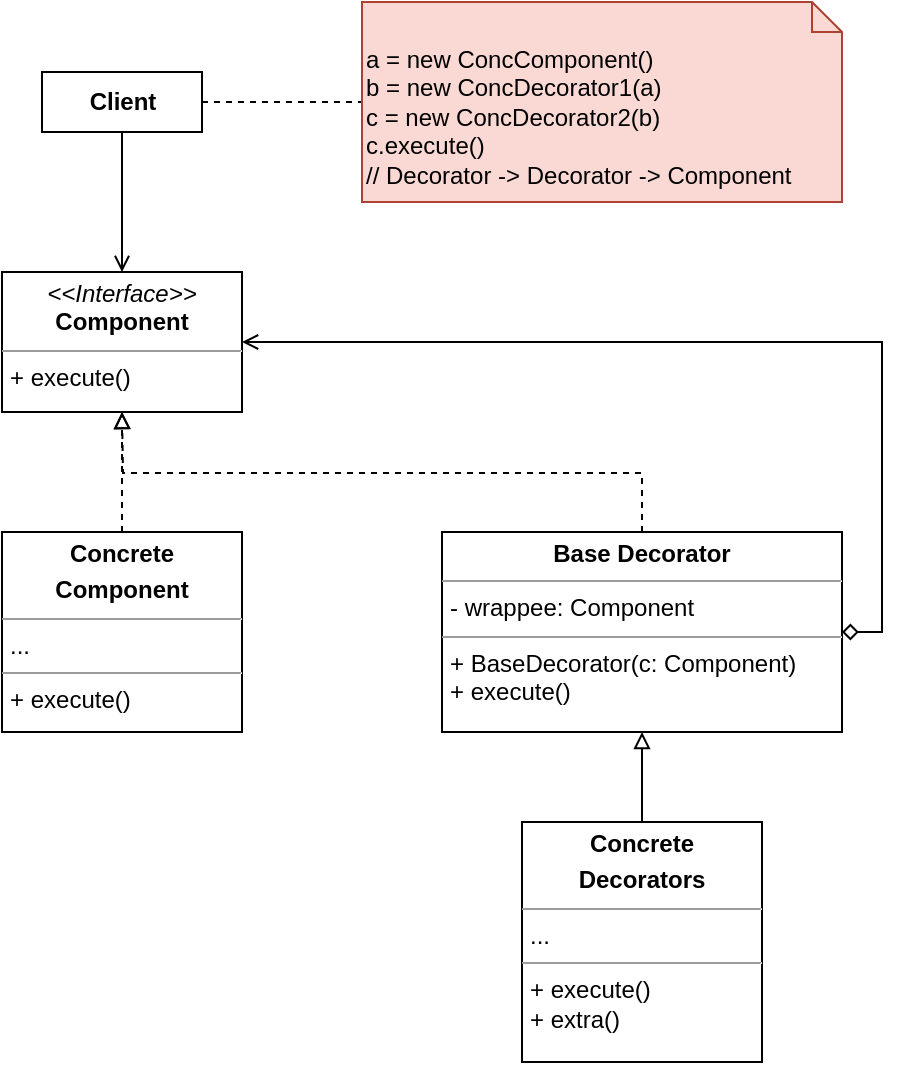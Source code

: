 <mxfile version="20.8.10" type="device"><diagram name="Page-1" id="Ei31pXGhS5t7rl3ycI4P"><mxGraphModel dx="714" dy="777" grid="1" gridSize="10" guides="1" tooltips="1" connect="1" arrows="1" fold="1" page="1" pageScale="1" pageWidth="827" pageHeight="1169" math="0" shadow="0"><root><mxCell id="0"/><mxCell id="1" parent="0"/><mxCell id="gWQhDXP6_PDE1mcAOCVo-1" value="&lt;p style=&quot;margin:0px;margin-top:4px;text-align:center;&quot;&gt;&lt;i&gt;&amp;lt;&amp;lt;Interface&amp;gt;&amp;gt;&lt;/i&gt;&lt;br&gt;&lt;b&gt;Component&lt;/b&gt;&lt;/p&gt;&lt;hr size=&quot;1&quot;&gt;&lt;p style=&quot;margin:0px;margin-left:4px;&quot;&gt;+ execute()&lt;/p&gt;" style="verticalAlign=top;align=left;overflow=fill;fontSize=12;fontFamily=Helvetica;html=1;" vertex="1" parent="1"><mxGeometry x="260" y="310" width="120" height="70" as="geometry"/></mxCell><mxCell id="gWQhDXP6_PDE1mcAOCVo-7" style="edgeStyle=orthogonalEdgeStyle;rounded=0;orthogonalLoop=1;jettySize=auto;html=1;exitX=0.5;exitY=0;exitDx=0;exitDy=0;entryX=0.5;entryY=1;entryDx=0;entryDy=0;endArrow=block;endFill=0;dashed=1;" edge="1" parent="1" source="gWQhDXP6_PDE1mcAOCVo-2" target="gWQhDXP6_PDE1mcAOCVo-1"><mxGeometry relative="1" as="geometry"/></mxCell><mxCell id="gWQhDXP6_PDE1mcAOCVo-2" value="&lt;p style=&quot;margin:0px;margin-top:4px;text-align:center;&quot;&gt;&lt;b&gt;Concrete&lt;/b&gt;&lt;/p&gt;&lt;p style=&quot;margin:0px;margin-top:4px;text-align:center;&quot;&gt;&lt;b&gt;Component&lt;/b&gt;&lt;/p&gt;&lt;hr size=&quot;1&quot;&gt;&lt;p style=&quot;margin:0px;margin-left:4px;&quot;&gt;...&lt;/p&gt;&lt;hr size=&quot;1&quot;&gt;&lt;p style=&quot;margin:0px;margin-left:4px;&quot;&gt;+ execute()&lt;/p&gt;" style="verticalAlign=top;align=left;overflow=fill;fontSize=12;fontFamily=Helvetica;html=1;" vertex="1" parent="1"><mxGeometry x="260" y="440" width="120" height="100" as="geometry"/></mxCell><mxCell id="gWQhDXP6_PDE1mcAOCVo-8" style="edgeStyle=orthogonalEdgeStyle;rounded=0;orthogonalLoop=1;jettySize=auto;html=1;exitX=0.5;exitY=0;exitDx=0;exitDy=0;dashed=1;endArrow=block;endFill=0;" edge="1" parent="1" source="gWQhDXP6_PDE1mcAOCVo-3"><mxGeometry relative="1" as="geometry"><mxPoint x="320" y="380" as="targetPoint"/></mxGeometry></mxCell><mxCell id="gWQhDXP6_PDE1mcAOCVo-10" style="edgeStyle=orthogonalEdgeStyle;rounded=0;orthogonalLoop=1;jettySize=auto;html=1;exitX=1;exitY=0.5;exitDx=0;exitDy=0;entryX=1;entryY=0.5;entryDx=0;entryDy=0;endArrow=open;endFill=0;startArrow=diamond;startFill=0;" edge="1" parent="1" source="gWQhDXP6_PDE1mcAOCVo-3" target="gWQhDXP6_PDE1mcAOCVo-1"><mxGeometry relative="1" as="geometry"/></mxCell><mxCell id="gWQhDXP6_PDE1mcAOCVo-3" value="&lt;p style=&quot;margin:0px;margin-top:4px;text-align:center;&quot;&gt;&lt;b&gt;Base Decorator&lt;/b&gt;&lt;/p&gt;&lt;hr size=&quot;1&quot;&gt;&lt;p style=&quot;margin:0px;margin-left:4px;&quot;&gt;- wrappee: Component&lt;/p&gt;&lt;hr size=&quot;1&quot;&gt;&lt;p style=&quot;margin:0px;margin-left:4px;&quot;&gt;+ BaseDecorator(c: Component)&lt;/p&gt;&lt;p style=&quot;margin:0px;margin-left:4px;&quot;&gt;+ execute()&lt;br&gt;&lt;/p&gt;" style="verticalAlign=top;align=left;overflow=fill;fontSize=12;fontFamily=Helvetica;html=1;" vertex="1" parent="1"><mxGeometry x="480" y="440" width="200" height="100" as="geometry"/></mxCell><mxCell id="gWQhDXP6_PDE1mcAOCVo-9" style="edgeStyle=orthogonalEdgeStyle;rounded=0;orthogonalLoop=1;jettySize=auto;html=1;exitX=0.5;exitY=0;exitDx=0;exitDy=0;entryX=0.5;entryY=1;entryDx=0;entryDy=0;endArrow=block;endFill=0;" edge="1" parent="1" source="gWQhDXP6_PDE1mcAOCVo-4" target="gWQhDXP6_PDE1mcAOCVo-3"><mxGeometry relative="1" as="geometry"/></mxCell><mxCell id="gWQhDXP6_PDE1mcAOCVo-4" value="&lt;p style=&quot;margin:0px;margin-top:4px;text-align:center;&quot;&gt;&lt;b&gt;Concrete&lt;/b&gt;&lt;/p&gt;&lt;p style=&quot;margin:0px;margin-top:4px;text-align:center;&quot;&gt;&lt;b&gt;Decorators&lt;/b&gt;&lt;/p&gt;&lt;hr size=&quot;1&quot;&gt;&lt;p style=&quot;margin:0px;margin-left:4px;&quot;&gt;...&lt;/p&gt;&lt;hr size=&quot;1&quot;&gt;&lt;p style=&quot;margin:0px;margin-left:4px;&quot;&gt;+ execute()&lt;/p&gt;&lt;p style=&quot;margin:0px;margin-left:4px;&quot;&gt;+ extra()&lt;/p&gt;" style="verticalAlign=top;align=left;overflow=fill;fontSize=12;fontFamily=Helvetica;html=1;" vertex="1" parent="1"><mxGeometry x="520" y="585" width="120" height="120" as="geometry"/></mxCell><mxCell id="gWQhDXP6_PDE1mcAOCVo-6" style="edgeStyle=orthogonalEdgeStyle;rounded=0;orthogonalLoop=1;jettySize=auto;html=1;exitX=0.5;exitY=1;exitDx=0;exitDy=0;endArrow=open;endFill=0;" edge="1" parent="1" source="gWQhDXP6_PDE1mcAOCVo-5" target="gWQhDXP6_PDE1mcAOCVo-1"><mxGeometry relative="1" as="geometry"/></mxCell><mxCell id="gWQhDXP6_PDE1mcAOCVo-12" style="edgeStyle=orthogonalEdgeStyle;rounded=0;orthogonalLoop=1;jettySize=auto;html=1;exitX=1;exitY=0.5;exitDx=0;exitDy=0;entryX=0;entryY=0.5;entryDx=0;entryDy=0;entryPerimeter=0;dashed=1;startArrow=none;startFill=0;endArrow=none;endFill=0;" edge="1" parent="1" source="gWQhDXP6_PDE1mcAOCVo-5" target="gWQhDXP6_PDE1mcAOCVo-11"><mxGeometry relative="1" as="geometry"/></mxCell><mxCell id="gWQhDXP6_PDE1mcAOCVo-5" value="&lt;b&gt;Client&lt;/b&gt;" style="html=1;" vertex="1" parent="1"><mxGeometry x="280" y="210" width="80" height="30" as="geometry"/></mxCell><mxCell id="gWQhDXP6_PDE1mcAOCVo-11" value="a = new ConcComponent()&lt;br&gt;b = new ConcDecorator1(a)&lt;br&gt;c = new ConcDecorator2(b)&lt;br&gt;c.execute()&lt;br&gt;// Decorator -&amp;gt; Decorator -&amp;gt; Component" style="shape=note2;boundedLbl=1;whiteSpace=wrap;html=1;size=15;verticalAlign=top;align=left;fillColor=#fad9d5;strokeColor=#ae4132;" vertex="1" parent="1"><mxGeometry x="440" y="175" width="240" height="100" as="geometry"/></mxCell></root></mxGraphModel></diagram></mxfile>